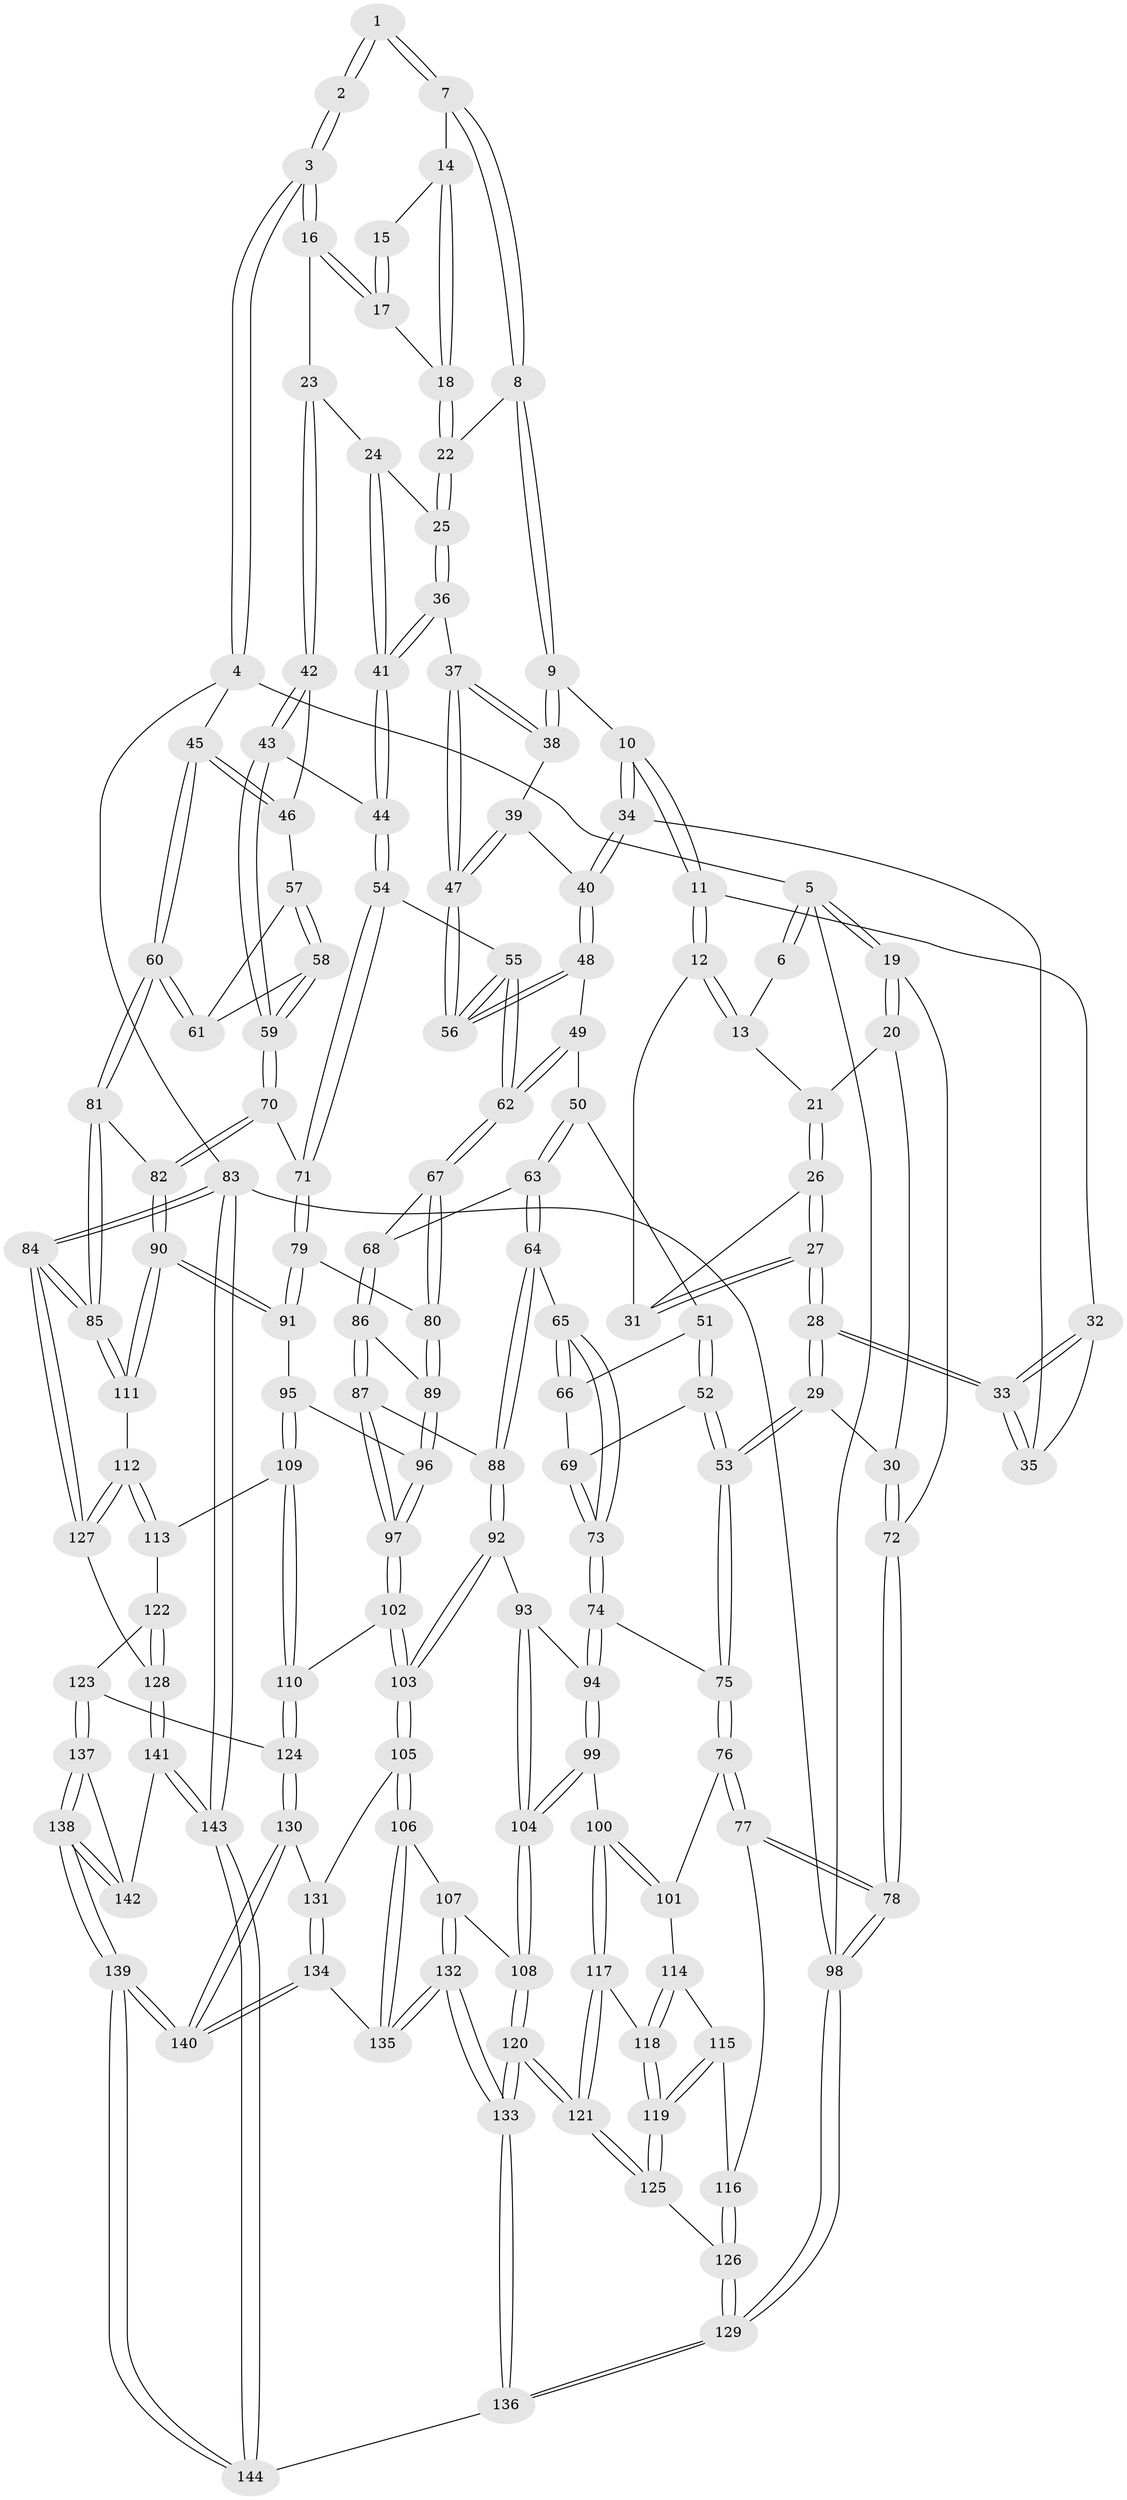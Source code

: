 // coarse degree distribution, {3: 0.1411764705882353, 5: 0.27058823529411763, 6: 0.07058823529411765, 4: 0.49411764705882355, 2: 0.011764705882352941, 7: 0.011764705882352941}
// Generated by graph-tools (version 1.1) at 2025/42/03/06/25 10:42:35]
// undirected, 144 vertices, 357 edges
graph export_dot {
graph [start="1"]
  node [color=gray90,style=filled];
  1 [pos="+0.5215587663611102+0"];
  2 [pos="+0.9951596648178002+0"];
  3 [pos="+1+0"];
  4 [pos="+1+0"];
  5 [pos="+0+0"];
  6 [pos="+0.3915178861928451+0"];
  7 [pos="+0.6377708696959614+0.0889617543160146"];
  8 [pos="+0.5833129675751073+0.18604686344736338"];
  9 [pos="+0.5781505250647826+0.18858249217093395"];
  10 [pos="+0.43894583601544673+0.13322487999016228"];
  11 [pos="+0.4173450443908151+0.10955779421294441"];
  12 [pos="+0.3847627594158319+0.04870543375031531"];
  13 [pos="+0.37881293480318123+0"];
  14 [pos="+0.6774777582598945+0.08268472310668876"];
  15 [pos="+0.7227887245540248+0.05627282628450417"];
  16 [pos="+0.8792735776642124+0.14935016306944823"];
  17 [pos="+0.7846067239126178+0.1392581076519833"];
  18 [pos="+0.7370213732792242+0.1593415589032882"];
  19 [pos="+0+0"];
  20 [pos="+0.05038977616385351+0.08147130003629668"];
  21 [pos="+0.09457656391406738+0.10162328630432632"];
  22 [pos="+0.6981730398436001+0.21537021958060953"];
  23 [pos="+0.8367864811573685+0.2751051736488268"];
  24 [pos="+0.7547402595470293+0.2811313904804306"];
  25 [pos="+0.7509154893968686+0.28025567792499423"];
  26 [pos="+0.14109206015268638+0.15590267747199874"];
  27 [pos="+0.1846656155186032+0.29775534376706997"];
  28 [pos="+0.18530672258978298+0.3146297948379528"];
  29 [pos="+0.15676090640405052+0.37240492597339653"];
  30 [pos="+0.038393665874325814+0.37744794200027093"];
  31 [pos="+0.36132092853653164+0.06640595862258468"];
  32 [pos="+0.3305483889443559+0.23096450434980192"];
  33 [pos="+0.22286567278521885+0.30515788814550293"];
  34 [pos="+0.41518530893812594+0.3140111899880313"];
  35 [pos="+0.4056416128738829+0.3120620929500642"];
  36 [pos="+0.6597596128888401+0.3453455104500675"];
  37 [pos="+0.6381649453151511+0.3489344824265478"];
  38 [pos="+0.5736097597796989+0.25193703438563175"];
  39 [pos="+0.49626943019709274+0.32926563061723796"];
  40 [pos="+0.43324620880959536+0.3419855662822734"];
  41 [pos="+0.7498365035018858+0.42927925855760024"];
  42 [pos="+0.843465832701622+0.2847877622594766"];
  43 [pos="+0.759481031200242+0.4423373287083421"];
  44 [pos="+0.7550373817659891+0.44070750912902823"];
  45 [pos="+1+0.23263857225900642"];
  46 [pos="+0.9075488797872697+0.34889561242387135"];
  47 [pos="+0.5944682797102956+0.42923549595595656"];
  48 [pos="+0.42577613396284913+0.37269524524930264"];
  49 [pos="+0.42125963330169997+0.3816197972483385"];
  50 [pos="+0.39752204703030336+0.4203961677096144"];
  51 [pos="+0.3709702773402578+0.4264791910935316"];
  52 [pos="+0.21201018368191274+0.4114330466731333"];
  53 [pos="+0.1716461816527238+0.3942503120585844"];
  54 [pos="+0.6569799605767913+0.47978380756220007"];
  55 [pos="+0.5931894210168849+0.4761497373465284"];
  56 [pos="+0.5917424595830382+0.46214472279784946"];
  57 [pos="+0.905286256058555+0.3643077015307144"];
  58 [pos="+0.8586462850447191+0.4819533399334423"];
  59 [pos="+0.8484209784847235+0.5030089175169783"];
  60 [pos="+1+0.556686236452807"];
  61 [pos="+0.9909912157424341+0.4425497842364614"];
  62 [pos="+0.5729674322507771+0.5067989466495334"];
  63 [pos="+0.47391954645586026+0.5471599534361652"];
  64 [pos="+0.3724153799307285+0.5991427443429618"];
  65 [pos="+0.34786757370252824+0.5969963270298394"];
  66 [pos="+0.35414432685569763+0.490390073461082"];
  67 [pos="+0.5647605843180624+0.5210337808274744"];
  68 [pos="+0.5032398540885741+0.5513397580681378"];
  69 [pos="+0.2865509431792589+0.5075259248248034"];
  70 [pos="+0.8594827695343871+0.5530819219232654"];
  71 [pos="+0.7401283985009046+0.579424434852862"];
  72 [pos="+0+0.4089228440633482"];
  73 [pos="+0.34157970377044344+0.5979214849772997"];
  74 [pos="+0.27241066531288455+0.6436302091002406"];
  75 [pos="+0.16419604520806577+0.6118258856285045"];
  76 [pos="+0.10050146833536833+0.659256508132555"];
  77 [pos="+0+0.6859786556768357"];
  78 [pos="+0+0.6645503855518631"];
  79 [pos="+0.6792765797437968+0.6299852063659498"];
  80 [pos="+0.6543755332998338+0.6261689403202825"];
  81 [pos="+1+0.592173159568621"];
  82 [pos="+0.8625903591433278+0.5565348206926093"];
  83 [pos="+1+1"];
  84 [pos="+1+1"];
  85 [pos="+1+0.7979756320206539"];
  86 [pos="+0.5133132002835219+0.631910137668029"];
  87 [pos="+0.5060793778187406+0.7015155425661843"];
  88 [pos="+0.40752160477380783+0.6773984465922619"];
  89 [pos="+0.620467210901989+0.6641881477170734"];
  90 [pos="+0.8356100761587841+0.7508479411682583"];
  91 [pos="+0.7142628401165937+0.6936717683430583"];
  92 [pos="+0.3864600124813536+0.7363880811361749"];
  93 [pos="+0.37183508267650683+0.7383217847243349"];
  94 [pos="+0.2790608960887598+0.6799197317092777"];
  95 [pos="+0.6555904137839306+0.7517452958323984"];
  96 [pos="+0.6002431970316254+0.7076992347643"];
  97 [pos="+0.5215514381513906+0.7387355668679234"];
  98 [pos="+0+1"];
  99 [pos="+0.2590107632275856+0.7717567130991847"];
  100 [pos="+0.1816716581656537+0.7809129564362564"];
  101 [pos="+0.17209705864665797+0.7719023227407054"];
  102 [pos="+0.5074233500552057+0.7996992365203139"];
  103 [pos="+0.47159449644620843+0.8197541180084691"];
  104 [pos="+0.30091747621929654+0.8220114972629309"];
  105 [pos="+0.45000472406149844+0.8500553991009903"];
  106 [pos="+0.4135922253377045+0.8696399588751521"];
  107 [pos="+0.3318562582001432+0.8531111951331881"];
  108 [pos="+0.30865995653237344+0.8461461071517369"];
  109 [pos="+0.6565406283125094+0.7678902335829006"];
  110 [pos="+0.5892084685284229+0.8400514228271824"];
  111 [pos="+0.8368196019550138+0.7543644093394847"];
  112 [pos="+0.8198196191387634+0.7908621734569052"];
  113 [pos="+0.7144004082608494+0.8024911790087865"];
  114 [pos="+0.0955862911813837+0.807476040440339"];
  115 [pos="+0.06405408585747227+0.7909532203113827"];
  116 [pos="+0+0.7391752476566718"];
  117 [pos="+0.17218371801105095+0.8249323641220785"];
  118 [pos="+0.10689006862637637+0.8279914083851816"];
  119 [pos="+0.09691087593873153+0.8707556918334656"];
  120 [pos="+0.2159157191193033+0.944982374081201"];
  121 [pos="+0.18035176210865814+0.9061964707199154"];
  122 [pos="+0.6814528584052291+0.8469556963710421"];
  123 [pos="+0.6199874209786185+0.8853162978452321"];
  124 [pos="+0.6190596537703973+0.8848057998174476"];
  125 [pos="+0.09410088828102565+0.8877553719190789"];
  126 [pos="+0.06999860697551953+0.8932632449003739"];
  127 [pos="+0.8185891003954896+0.8459942573133837"];
  128 [pos="+0.7885752349129271+0.9064289294479149"];
  129 [pos="+0+1"];
  130 [pos="+0.5612681842527711+0.9334472763242463"];
  131 [pos="+0.4687322776919694+0.8795743416993103"];
  132 [pos="+0.33918188439583663+1"];
  133 [pos="+0.23100286194546907+1"];
  134 [pos="+0.511045539352771+0.9887061051555799"];
  135 [pos="+0.3994823633036436+0.9524058247656236"];
  136 [pos="+0.23056611589703777+1"];
  137 [pos="+0.6275810140037854+0.8951653190792812"];
  138 [pos="+0.6128277111914214+1"];
  139 [pos="+0.5553767774796338+1"];
  140 [pos="+0.5231334429241502+1"];
  141 [pos="+0.7713407541754289+0.9574283275680543"];
  142 [pos="+0.7133386736760112+0.9410094559275443"];
  143 [pos="+0.8933504540682835+1"];
  144 [pos="+0.5535479925506633+1"];
  1 -- 2;
  1 -- 2;
  1 -- 7;
  1 -- 7;
  2 -- 3;
  2 -- 3;
  3 -- 4;
  3 -- 4;
  3 -- 16;
  3 -- 16;
  4 -- 5;
  4 -- 45;
  4 -- 83;
  5 -- 6;
  5 -- 6;
  5 -- 19;
  5 -- 19;
  5 -- 98;
  6 -- 13;
  7 -- 8;
  7 -- 8;
  7 -- 14;
  8 -- 9;
  8 -- 9;
  8 -- 22;
  9 -- 10;
  9 -- 38;
  9 -- 38;
  10 -- 11;
  10 -- 11;
  10 -- 34;
  10 -- 34;
  11 -- 12;
  11 -- 12;
  11 -- 32;
  12 -- 13;
  12 -- 13;
  12 -- 31;
  13 -- 21;
  14 -- 15;
  14 -- 18;
  14 -- 18;
  15 -- 17;
  15 -- 17;
  16 -- 17;
  16 -- 17;
  16 -- 23;
  17 -- 18;
  18 -- 22;
  18 -- 22;
  19 -- 20;
  19 -- 20;
  19 -- 72;
  20 -- 21;
  20 -- 30;
  21 -- 26;
  21 -- 26;
  22 -- 25;
  22 -- 25;
  23 -- 24;
  23 -- 42;
  23 -- 42;
  24 -- 25;
  24 -- 41;
  24 -- 41;
  25 -- 36;
  25 -- 36;
  26 -- 27;
  26 -- 27;
  26 -- 31;
  27 -- 28;
  27 -- 28;
  27 -- 31;
  27 -- 31;
  28 -- 29;
  28 -- 29;
  28 -- 33;
  28 -- 33;
  29 -- 30;
  29 -- 53;
  29 -- 53;
  30 -- 72;
  30 -- 72;
  32 -- 33;
  32 -- 33;
  32 -- 35;
  33 -- 35;
  33 -- 35;
  34 -- 35;
  34 -- 40;
  34 -- 40;
  36 -- 37;
  36 -- 41;
  36 -- 41;
  37 -- 38;
  37 -- 38;
  37 -- 47;
  37 -- 47;
  38 -- 39;
  39 -- 40;
  39 -- 47;
  39 -- 47;
  40 -- 48;
  40 -- 48;
  41 -- 44;
  41 -- 44;
  42 -- 43;
  42 -- 43;
  42 -- 46;
  43 -- 44;
  43 -- 59;
  43 -- 59;
  44 -- 54;
  44 -- 54;
  45 -- 46;
  45 -- 46;
  45 -- 60;
  45 -- 60;
  46 -- 57;
  47 -- 56;
  47 -- 56;
  48 -- 49;
  48 -- 56;
  48 -- 56;
  49 -- 50;
  49 -- 62;
  49 -- 62;
  50 -- 51;
  50 -- 63;
  50 -- 63;
  51 -- 52;
  51 -- 52;
  51 -- 66;
  52 -- 53;
  52 -- 53;
  52 -- 69;
  53 -- 75;
  53 -- 75;
  54 -- 55;
  54 -- 71;
  54 -- 71;
  55 -- 56;
  55 -- 56;
  55 -- 62;
  55 -- 62;
  57 -- 58;
  57 -- 58;
  57 -- 61;
  58 -- 59;
  58 -- 59;
  58 -- 61;
  59 -- 70;
  59 -- 70;
  60 -- 61;
  60 -- 61;
  60 -- 81;
  60 -- 81;
  62 -- 67;
  62 -- 67;
  63 -- 64;
  63 -- 64;
  63 -- 68;
  64 -- 65;
  64 -- 88;
  64 -- 88;
  65 -- 66;
  65 -- 66;
  65 -- 73;
  65 -- 73;
  66 -- 69;
  67 -- 68;
  67 -- 80;
  67 -- 80;
  68 -- 86;
  68 -- 86;
  69 -- 73;
  69 -- 73;
  70 -- 71;
  70 -- 82;
  70 -- 82;
  71 -- 79;
  71 -- 79;
  72 -- 78;
  72 -- 78;
  73 -- 74;
  73 -- 74;
  74 -- 75;
  74 -- 94;
  74 -- 94;
  75 -- 76;
  75 -- 76;
  76 -- 77;
  76 -- 77;
  76 -- 101;
  77 -- 78;
  77 -- 78;
  77 -- 116;
  78 -- 98;
  78 -- 98;
  79 -- 80;
  79 -- 91;
  79 -- 91;
  80 -- 89;
  80 -- 89;
  81 -- 82;
  81 -- 85;
  81 -- 85;
  82 -- 90;
  82 -- 90;
  83 -- 84;
  83 -- 84;
  83 -- 143;
  83 -- 143;
  83 -- 98;
  84 -- 85;
  84 -- 85;
  84 -- 127;
  84 -- 127;
  85 -- 111;
  85 -- 111;
  86 -- 87;
  86 -- 87;
  86 -- 89;
  87 -- 88;
  87 -- 97;
  87 -- 97;
  88 -- 92;
  88 -- 92;
  89 -- 96;
  89 -- 96;
  90 -- 91;
  90 -- 91;
  90 -- 111;
  90 -- 111;
  91 -- 95;
  92 -- 93;
  92 -- 103;
  92 -- 103;
  93 -- 94;
  93 -- 104;
  93 -- 104;
  94 -- 99;
  94 -- 99;
  95 -- 96;
  95 -- 109;
  95 -- 109;
  96 -- 97;
  96 -- 97;
  97 -- 102;
  97 -- 102;
  98 -- 129;
  98 -- 129;
  99 -- 100;
  99 -- 104;
  99 -- 104;
  100 -- 101;
  100 -- 101;
  100 -- 117;
  100 -- 117;
  101 -- 114;
  102 -- 103;
  102 -- 103;
  102 -- 110;
  103 -- 105;
  103 -- 105;
  104 -- 108;
  104 -- 108;
  105 -- 106;
  105 -- 106;
  105 -- 131;
  106 -- 107;
  106 -- 135;
  106 -- 135;
  107 -- 108;
  107 -- 132;
  107 -- 132;
  108 -- 120;
  108 -- 120;
  109 -- 110;
  109 -- 110;
  109 -- 113;
  110 -- 124;
  110 -- 124;
  111 -- 112;
  112 -- 113;
  112 -- 113;
  112 -- 127;
  112 -- 127;
  113 -- 122;
  114 -- 115;
  114 -- 118;
  114 -- 118;
  115 -- 116;
  115 -- 119;
  115 -- 119;
  116 -- 126;
  116 -- 126;
  117 -- 118;
  117 -- 121;
  117 -- 121;
  118 -- 119;
  118 -- 119;
  119 -- 125;
  119 -- 125;
  120 -- 121;
  120 -- 121;
  120 -- 133;
  120 -- 133;
  121 -- 125;
  121 -- 125;
  122 -- 123;
  122 -- 128;
  122 -- 128;
  123 -- 124;
  123 -- 137;
  123 -- 137;
  124 -- 130;
  124 -- 130;
  125 -- 126;
  126 -- 129;
  126 -- 129;
  127 -- 128;
  128 -- 141;
  128 -- 141;
  129 -- 136;
  129 -- 136;
  130 -- 131;
  130 -- 140;
  130 -- 140;
  131 -- 134;
  131 -- 134;
  132 -- 133;
  132 -- 133;
  132 -- 135;
  132 -- 135;
  133 -- 136;
  133 -- 136;
  134 -- 135;
  134 -- 140;
  134 -- 140;
  136 -- 144;
  137 -- 138;
  137 -- 138;
  137 -- 142;
  138 -- 139;
  138 -- 139;
  138 -- 142;
  138 -- 142;
  139 -- 140;
  139 -- 140;
  139 -- 144;
  139 -- 144;
  141 -- 142;
  141 -- 143;
  141 -- 143;
  143 -- 144;
  143 -- 144;
}
